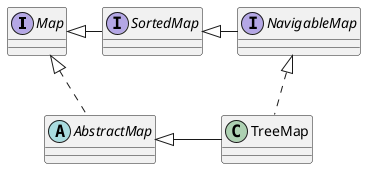 @startuml

interface Map
interface NavigableMap
interface SortedMap
abstract AbstractMap

class TreeMap{

}

Map <|.. AbstractMap
Map <|- SortedMap
SortedMap <|- NavigableMap
NavigableMap <|.. TreeMap
AbstractMap <|- TreeMap

@enduml